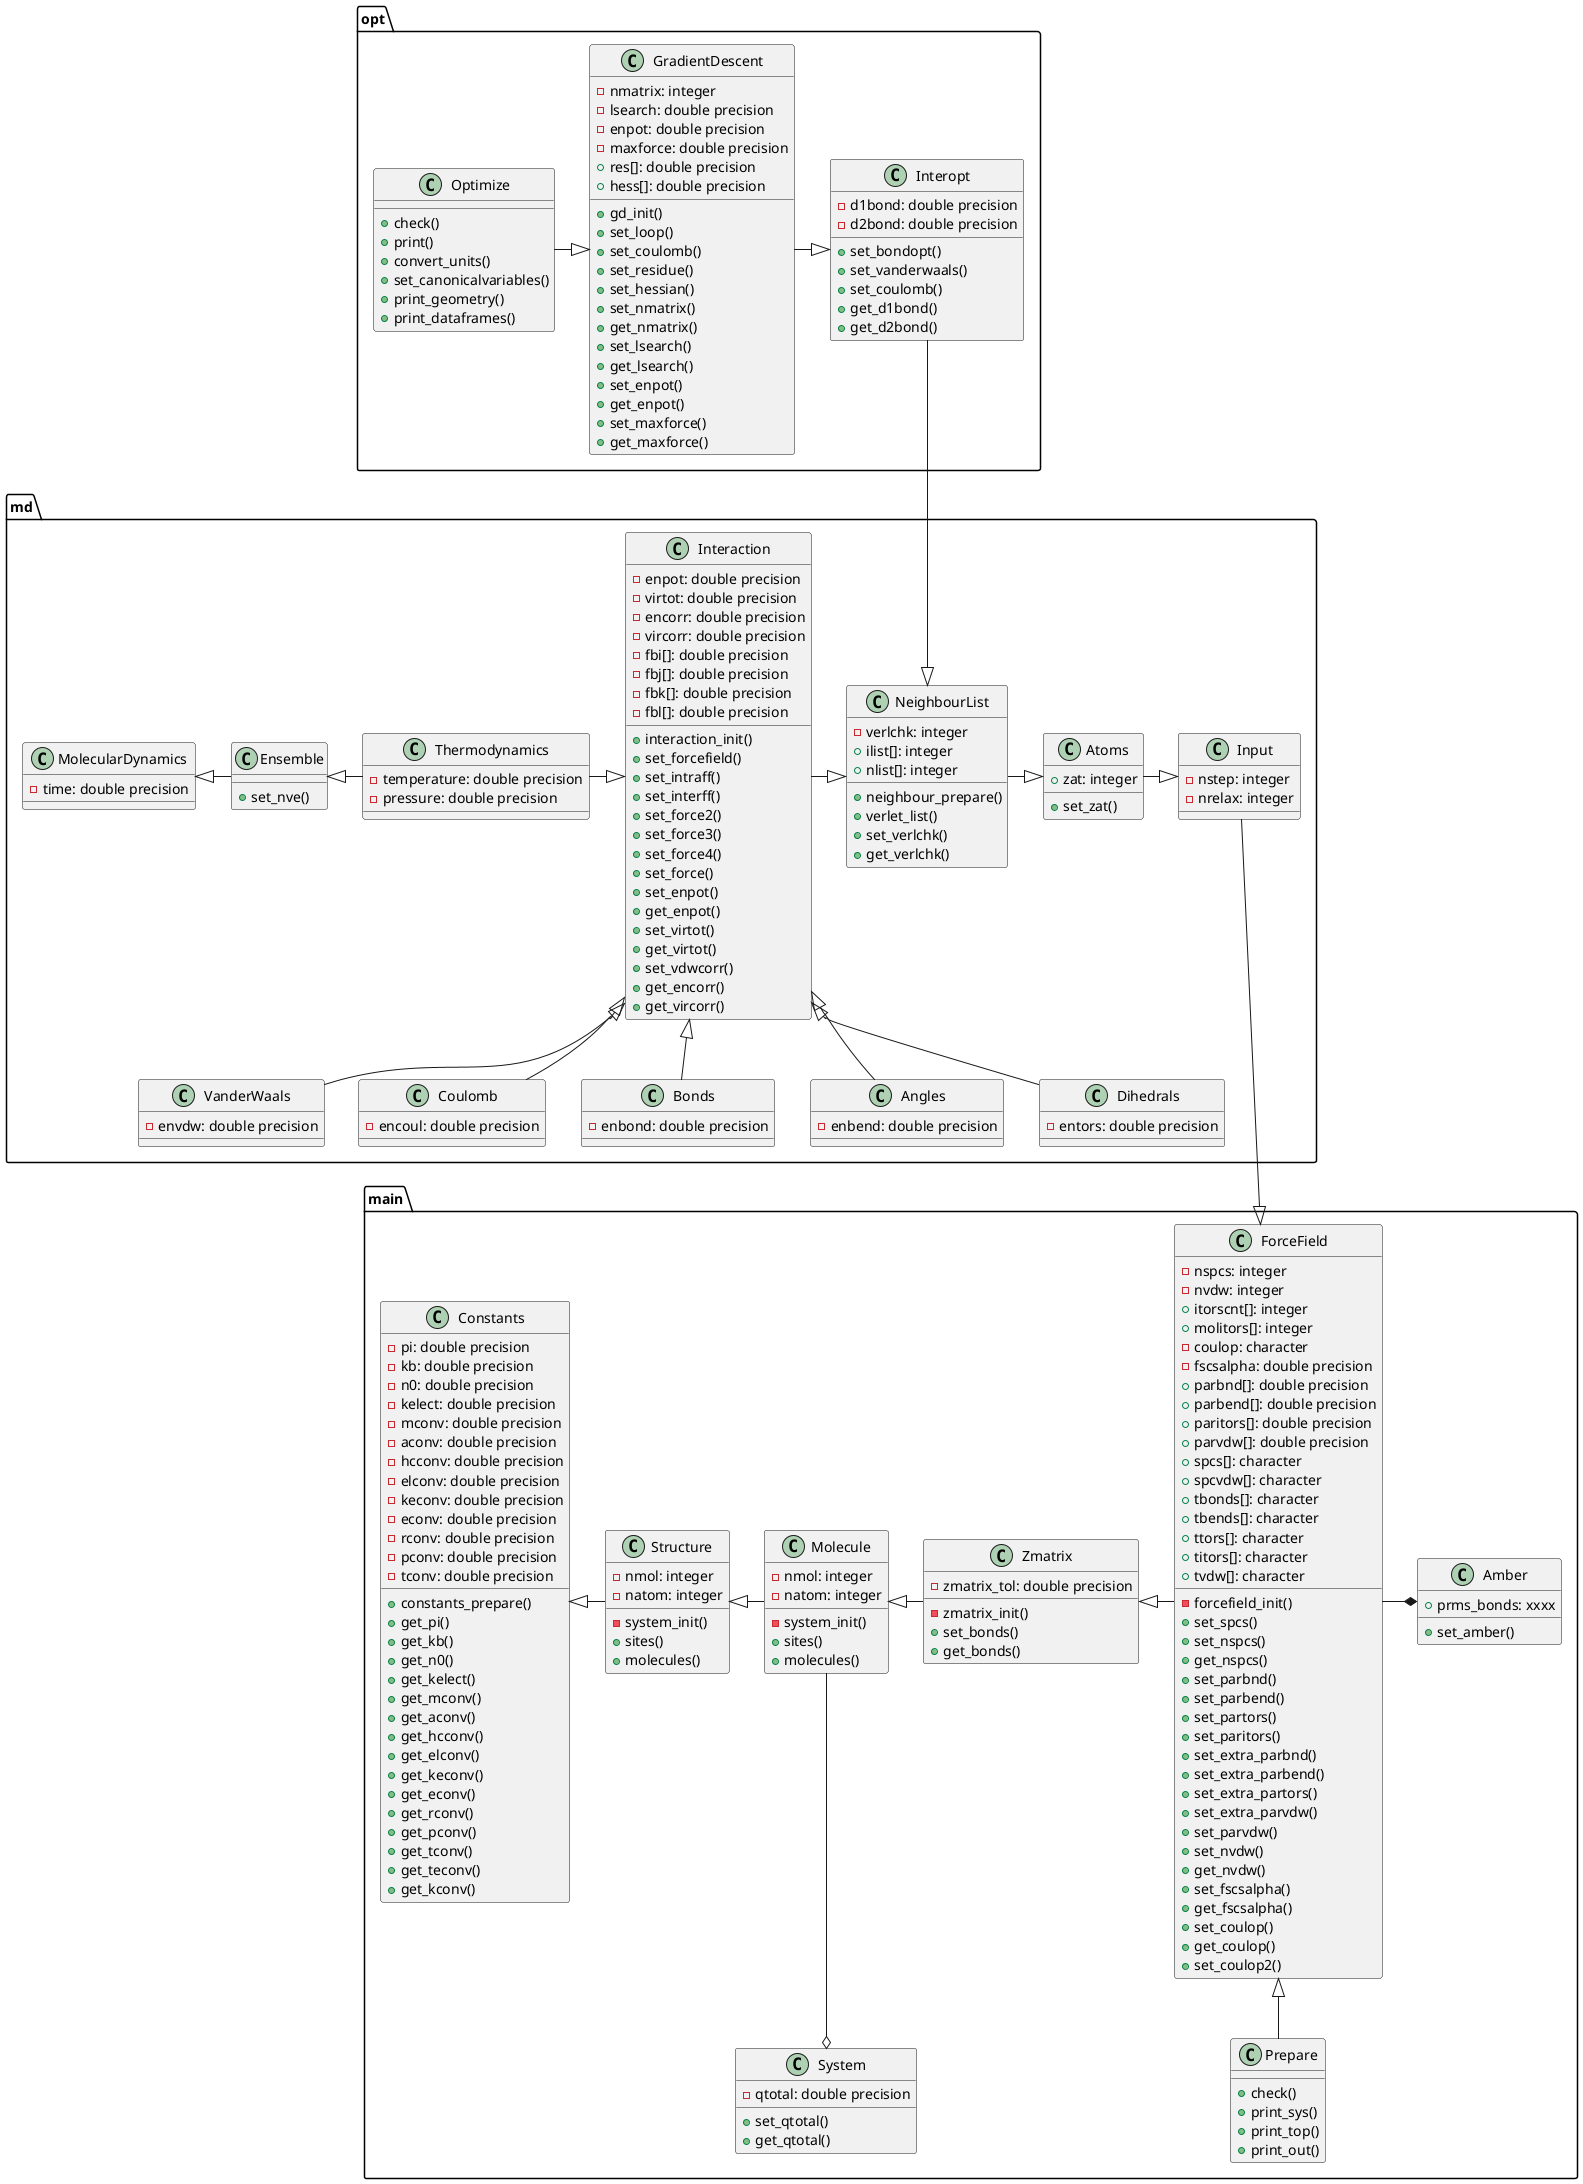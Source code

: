 @startuml
package main{
class Constants{
    - pi: double precision
    - kb: double precision
    - n0: double precision
    - kelect: double precision
    - mconv: double precision
    - aconv: double precision
    - hcconv: double precision
    - elconv: double precision
    - keconv: double precision
    - econv: double precision
    - rconv: double precision
    - pconv: double precision
    - tconv: double precision
    + constants_prepare()
    + get_pi()
    + get_kb()
    + get_n0()
    + get_kelect()
    + get_mconv()
    + get_aconv()
    + get_hcconv()
    + get_elconv()
    + get_keconv()
    + get_econv()
    + get_rconv()
    + get_pconv()
    + get_tconv()
    + get_teconv()
    + get_kconv()
}
class Structure{
    - nmol: integer
    - natom: integer
    - system_init()
    + sites()
    + molecules()
}
Constants <|- Structure
class Molecule{
    - nmol: integer
    - natom: integer
    - system_init()
    + sites()
    + molecules()
}
Structure <|- Molecule
class System{
    - qtotal: double precision
    + set_qtotal()
    + get_qtotal()
}
Molecule --o System
class Zmatrix{
    - zmatrix_tol: double precision
    - zmatrix_init()
    + set_bonds()
    + get_bonds()
}
Molecule <|- Zmatrix
class ForceField{
    - nspcs: integer
    - nvdw: integer
    + itorscnt[]: integer
    + molitors[]: integer
    - coulop: character
    - fscsalpha: double precision
    + parbnd[]: double precision
    + parbend[]: double precision
    + paritors[]: double precision
    + parvdw[]: double precision
    + spcs[]: character
    + spcvdw[]: character
    + tbonds[]: character
    + tbends[]: character
    + ttors[]: character
    + titors[]: character
    + tvdw[]: character
    - forcefield_init()
    + set_spcs()
    + set_nspcs()
    + get_nspcs()
    + set_parbnd()
    + set_parbend()
    + set_partors()
    + set_paritors()
    + set_extra_parbnd()
    + set_extra_parbend()
    + set_extra_partors()
    + set_extra_parvdw()
    + set_parvdw()
    + set_nvdw()
    + get_nvdw()
    + set_fscsalpha()
    + get_fscsalpha()
    + set_coulop()
    + get_coulop()
    + set_coulop2()
}
Zmatrix <|- ForceField
class Amber{
    + prms_bonds: xxxx
    + set_amber()
}
ForceField -* Amber
class Prepare{
    + check()
    + print_sys()
    + print_top()
    + print_out()
}
ForceField <|-- Prepare
}
' Fim do pacote main
package md {
class Input{
    - nstep: integer
    - nrelax: integer
}
Input ---|> ForceField
class Atoms{
    + zat: integer
    + set_zat()
}
Atoms -|> Input
class NeighbourList{
    - verlchk: integer
    + ilist[]: integer
    + nlist[]: integer
    + neighbour_prepare()
    + verlet_list()
    + set_verlchk()
    + get_verlchk()
}
NeighbourList -|> Atoms
class Interaction{
    - enpot: double precision
    - virtot: double precision
    - encorr: double precision
    - vircorr: double precision
    - fbi[]: double precision
    - fbj[]: double precision
    - fbk[]: double precision
    - fbl[]: double precision
    + interaction_init()
    + set_forcefield()
    + set_intraff()
    + set_interff()
    + set_force2()
    + set_force3()
    + set_force4()
    + set_force()
    + set_enpot()
    + get_enpot()
    + set_virtot()
    + get_virtot()
    + set_vdwcorr()
    + get_encorr()
    + get_vircorr()
}
Interaction -|> NeighbourList
class Thermodynamics{
    - temperature: double precision
    - pressure: double precision
}
Thermodynamics -|> Interaction
class VanderWaals{
    - envdw: double precision
}
Interaction <|-- VanderWaals
class Coulomb{
    - encoul: double precision
}
Interaction <|-- Coulomb
class Bonds{
    - enbond: double precision
}
Interaction <|-- Bonds
class Angles{
    - enbend: double precision
}
Interaction <|-- Angles
class Dihedrals{
    - entors: double precision
}
Interaction <|-- Dihedrals
class Ensemble{
    + set_nve()
}
Ensemble <|- Thermodynamics
class MolecularDynamics{
    - time: double precision   
}
MolecularDynamics <|- Ensemble
}
package opt {
class Interopt{
    - d1bond: double precision
    - d2bond: double precision
    + set_bondopt()
    + set_vanderwaals()
    + set_coulomb()
    + get_d1bond()
    + get_d2bond()
}
Interopt --|> NeighbourList
class GradientDescent{
    - nmatrix: integer
    - lsearch: double precision
    - enpot: double precision
    - maxforce: double precision
    + res[]: double precision
    + hess[]: double precision
    + gd_init()
    + set_loop()
    + set_coulomb()
    + set_residue()
    + set_hessian()
    + set_nmatrix()
    + get_nmatrix()
    + set_lsearch()
    + get_lsearch()
    + set_enpot()
    + get_enpot()
    + set_maxforce()
    + get_maxforce()
}
GradientDescent -|> Interopt
class Optimize{
    + check()
    + print()
    + convert_units()
    + set_canonicalvariables()
    + print_geometry()
    + print_dataframes()
}
Optimize -|> GradientDescent
}
@enduml
